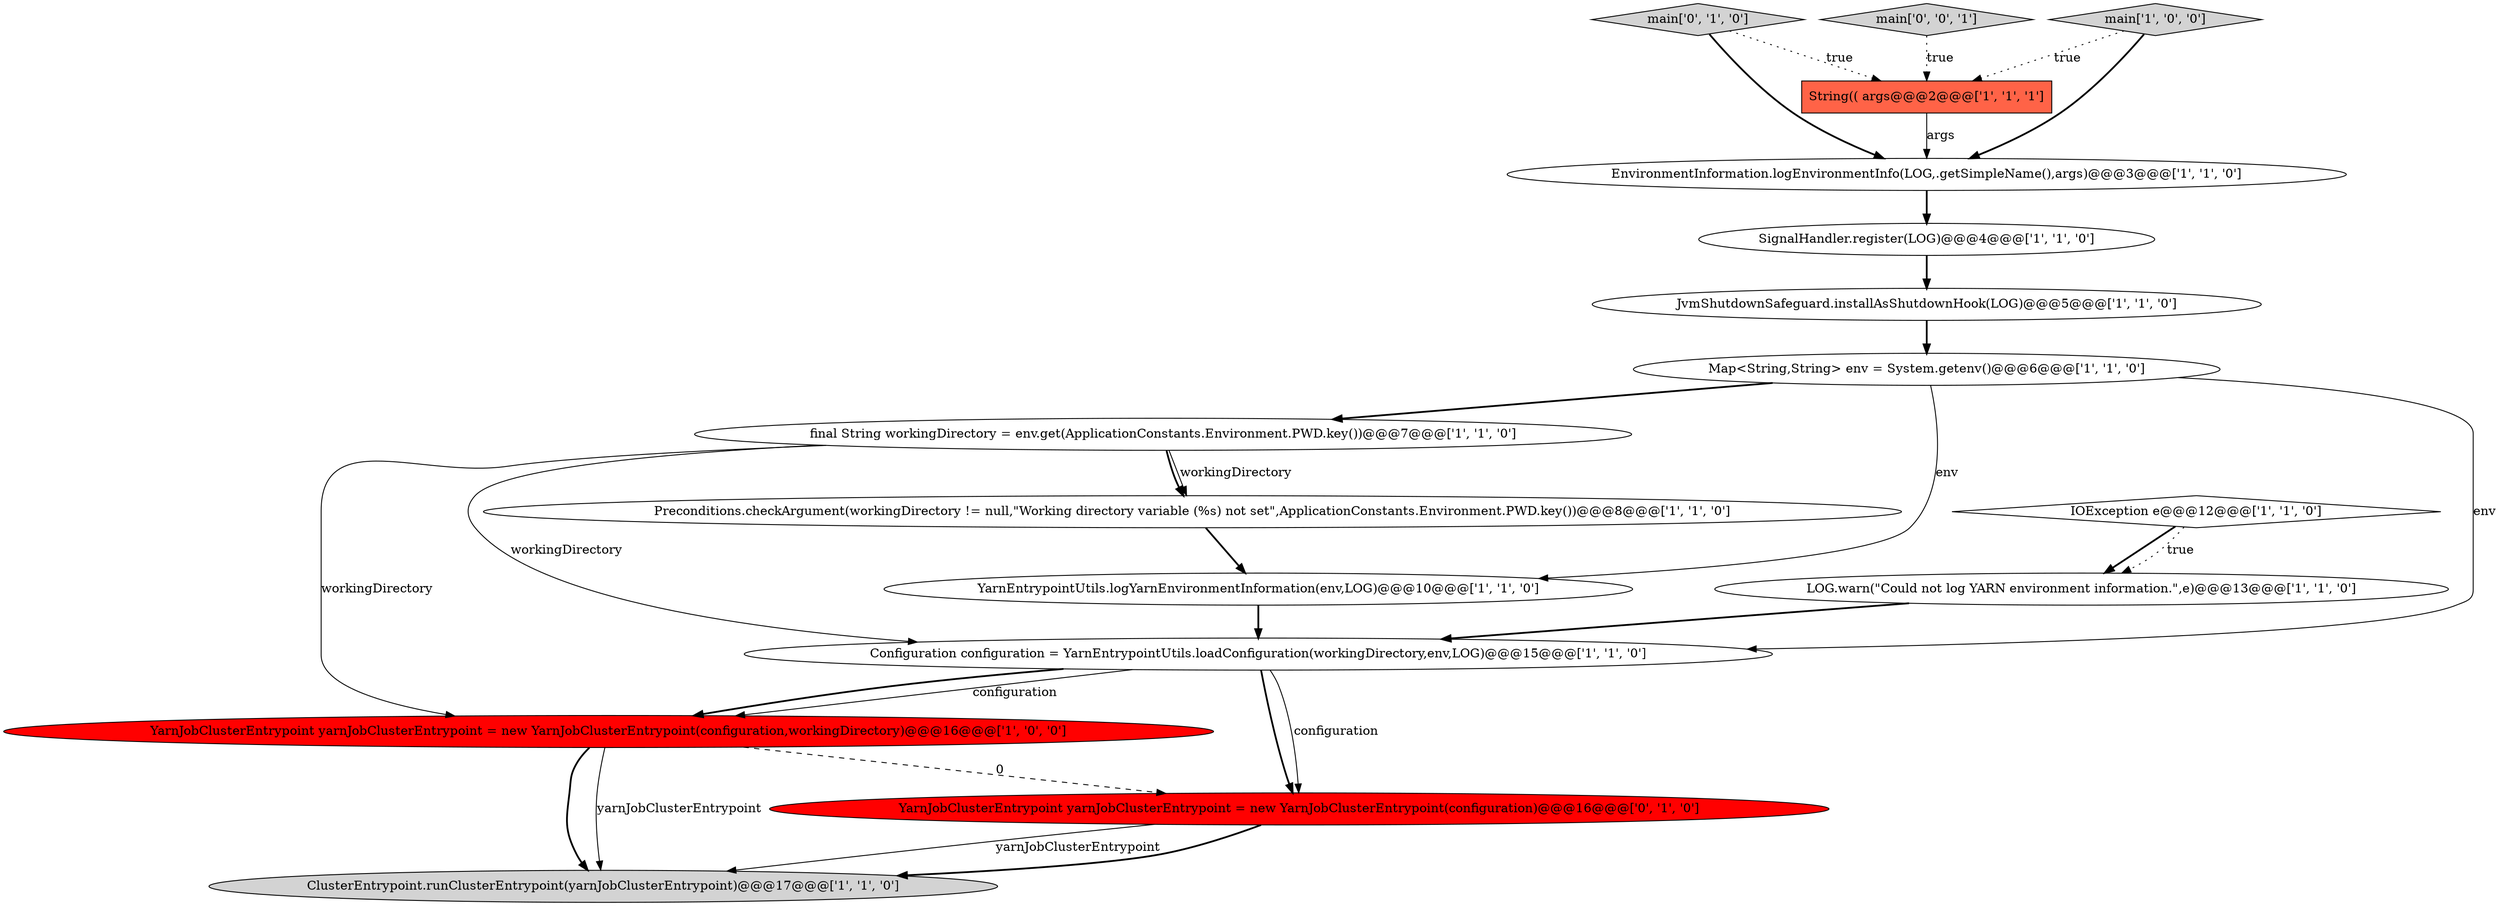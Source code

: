 digraph {
11 [style = filled, label = "String(( args@@@2@@@['1', '1', '1']", fillcolor = tomato, shape = box image = "AAA0AAABBB1BBB"];
13 [style = filled, label = "ClusterEntrypoint.runClusterEntrypoint(yarnJobClusterEntrypoint)@@@17@@@['1', '1', '0']", fillcolor = lightgray, shape = ellipse image = "AAA0AAABBB1BBB"];
7 [style = filled, label = "JvmShutdownSafeguard.installAsShutdownHook(LOG)@@@5@@@['1', '1', '0']", fillcolor = white, shape = ellipse image = "AAA0AAABBB1BBB"];
1 [style = filled, label = "IOException e@@@12@@@['1', '1', '0']", fillcolor = white, shape = diamond image = "AAA0AAABBB1BBB"];
6 [style = filled, label = "Map<String,String> env = System.getenv()@@@6@@@['1', '1', '0']", fillcolor = white, shape = ellipse image = "AAA0AAABBB1BBB"];
14 [style = filled, label = "main['0', '1', '0']", fillcolor = lightgray, shape = diamond image = "AAA0AAABBB2BBB"];
10 [style = filled, label = "Configuration configuration = YarnEntrypointUtils.loadConfiguration(workingDirectory,env,LOG)@@@15@@@['1', '1', '0']", fillcolor = white, shape = ellipse image = "AAA0AAABBB1BBB"];
3 [style = filled, label = "LOG.warn(\"Could not log YARN environment information.\",e)@@@13@@@['1', '1', '0']", fillcolor = white, shape = ellipse image = "AAA0AAABBB1BBB"];
2 [style = filled, label = "EnvironmentInformation.logEnvironmentInfo(LOG,.getSimpleName(),args)@@@3@@@['1', '1', '0']", fillcolor = white, shape = ellipse image = "AAA0AAABBB1BBB"];
12 [style = filled, label = "YarnJobClusterEntrypoint yarnJobClusterEntrypoint = new YarnJobClusterEntrypoint(configuration,workingDirectory)@@@16@@@['1', '0', '0']", fillcolor = red, shape = ellipse image = "AAA1AAABBB1BBB"];
4 [style = filled, label = "main['1', '0', '0']", fillcolor = lightgray, shape = diamond image = "AAA0AAABBB1BBB"];
15 [style = filled, label = "YarnJobClusterEntrypoint yarnJobClusterEntrypoint = new YarnJobClusterEntrypoint(configuration)@@@16@@@['0', '1', '0']", fillcolor = red, shape = ellipse image = "AAA1AAABBB2BBB"];
16 [style = filled, label = "main['0', '0', '1']", fillcolor = lightgray, shape = diamond image = "AAA0AAABBB3BBB"];
8 [style = filled, label = "Preconditions.checkArgument(workingDirectory != null,\"Working directory variable (%s) not set\",ApplicationConstants.Environment.PWD.key())@@@8@@@['1', '1', '0']", fillcolor = white, shape = ellipse image = "AAA0AAABBB1BBB"];
0 [style = filled, label = "SignalHandler.register(LOG)@@@4@@@['1', '1', '0']", fillcolor = white, shape = ellipse image = "AAA0AAABBB1BBB"];
5 [style = filled, label = "final String workingDirectory = env.get(ApplicationConstants.Environment.PWD.key())@@@7@@@['1', '1', '0']", fillcolor = white, shape = ellipse image = "AAA0AAABBB1BBB"];
9 [style = filled, label = "YarnEntrypointUtils.logYarnEnvironmentInformation(env,LOG)@@@10@@@['1', '1', '0']", fillcolor = white, shape = ellipse image = "AAA0AAABBB1BBB"];
15->13 [style = solid, label="yarnJobClusterEntrypoint"];
6->9 [style = solid, label="env"];
5->8 [style = bold, label=""];
15->13 [style = bold, label=""];
10->15 [style = bold, label=""];
5->8 [style = solid, label="workingDirectory"];
10->15 [style = solid, label="configuration"];
1->3 [style = bold, label=""];
4->11 [style = dotted, label="true"];
4->2 [style = bold, label=""];
9->10 [style = bold, label=""];
10->12 [style = solid, label="configuration"];
6->10 [style = solid, label="env"];
11->2 [style = solid, label="args"];
0->7 [style = bold, label=""];
1->3 [style = dotted, label="true"];
5->12 [style = solid, label="workingDirectory"];
3->10 [style = bold, label=""];
6->5 [style = bold, label=""];
12->13 [style = bold, label=""];
2->0 [style = bold, label=""];
12->13 [style = solid, label="yarnJobClusterEntrypoint"];
10->12 [style = bold, label=""];
7->6 [style = bold, label=""];
8->9 [style = bold, label=""];
12->15 [style = dashed, label="0"];
5->10 [style = solid, label="workingDirectory"];
14->11 [style = dotted, label="true"];
14->2 [style = bold, label=""];
16->11 [style = dotted, label="true"];
}
